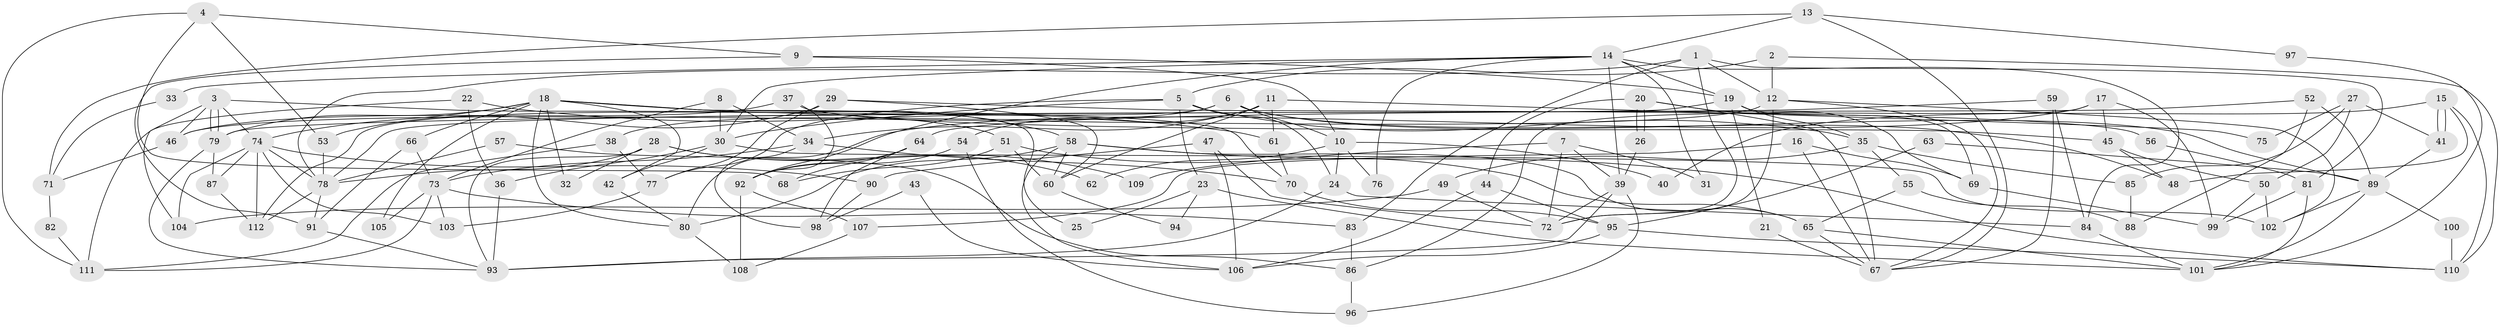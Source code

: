 // Generated by graph-tools (version 1.1) at 2025/26/03/09/25 03:26:20]
// undirected, 112 vertices, 224 edges
graph export_dot {
graph [start="1"]
  node [color=gray90,style=filled];
  1;
  2;
  3;
  4;
  5;
  6;
  7;
  8;
  9;
  10;
  11;
  12;
  13;
  14;
  15;
  16;
  17;
  18;
  19;
  20;
  21;
  22;
  23;
  24;
  25;
  26;
  27;
  28;
  29;
  30;
  31;
  32;
  33;
  34;
  35;
  36;
  37;
  38;
  39;
  40;
  41;
  42;
  43;
  44;
  45;
  46;
  47;
  48;
  49;
  50;
  51;
  52;
  53;
  54;
  55;
  56;
  57;
  58;
  59;
  60;
  61;
  62;
  63;
  64;
  65;
  66;
  67;
  68;
  69;
  70;
  71;
  72;
  73;
  74;
  75;
  76;
  77;
  78;
  79;
  80;
  81;
  82;
  83;
  84;
  85;
  86;
  87;
  88;
  89;
  90;
  91;
  92;
  93;
  94;
  95;
  96;
  97;
  98;
  99;
  100;
  101;
  102;
  103;
  104;
  105;
  106;
  107;
  108;
  109;
  110;
  111;
  112;
  1 -- 78;
  1 -- 72;
  1 -- 12;
  1 -- 81;
  1 -- 83;
  2 -- 12;
  2 -- 5;
  2 -- 110;
  3 -- 74;
  3 -- 79;
  3 -- 79;
  3 -- 46;
  3 -- 51;
  3 -- 104;
  4 -- 9;
  4 -- 53;
  4 -- 68;
  4 -- 111;
  5 -- 35;
  5 -- 77;
  5 -- 23;
  5 -- 24;
  5 -- 30;
  6 -- 48;
  6 -- 10;
  6 -- 38;
  6 -- 89;
  6 -- 112;
  7 -- 72;
  7 -- 39;
  7 -- 31;
  7 -- 109;
  8 -- 30;
  8 -- 73;
  8 -- 34;
  9 -- 19;
  9 -- 91;
  9 -- 10;
  10 -- 24;
  10 -- 40;
  10 -- 62;
  10 -- 76;
  11 -- 34;
  11 -- 60;
  11 -- 54;
  11 -- 61;
  11 -- 75;
  12 -- 67;
  12 -- 46;
  12 -- 72;
  12 -- 102;
  13 -- 14;
  13 -- 67;
  13 -- 71;
  13 -- 97;
  14 -- 39;
  14 -- 84;
  14 -- 19;
  14 -- 30;
  14 -- 31;
  14 -- 33;
  14 -- 76;
  14 -- 92;
  15 -- 110;
  15 -- 41;
  15 -- 41;
  15 -- 40;
  15 -- 48;
  16 -- 107;
  16 -- 67;
  16 -- 69;
  17 -- 80;
  17 -- 99;
  17 -- 45;
  17 -- 86;
  18 -- 74;
  18 -- 70;
  18 -- 25;
  18 -- 32;
  18 -- 42;
  18 -- 58;
  18 -- 66;
  18 -- 79;
  18 -- 80;
  18 -- 105;
  19 -- 78;
  19 -- 21;
  19 -- 35;
  19 -- 69;
  20 -- 26;
  20 -- 26;
  20 -- 69;
  20 -- 44;
  20 -- 67;
  21 -- 67;
  22 -- 36;
  22 -- 61;
  22 -- 111;
  23 -- 101;
  23 -- 25;
  23 -- 94;
  24 -- 93;
  24 -- 84;
  26 -- 39;
  27 -- 50;
  27 -- 41;
  27 -- 75;
  27 -- 85;
  28 -- 93;
  28 -- 78;
  28 -- 32;
  28 -- 62;
  28 -- 109;
  29 -- 77;
  29 -- 60;
  29 -- 53;
  29 -- 56;
  30 -- 36;
  30 -- 42;
  30 -- 102;
  33 -- 71;
  34 -- 98;
  34 -- 70;
  34 -- 73;
  35 -- 55;
  35 -- 49;
  35 -- 85;
  36 -- 93;
  37 -- 45;
  37 -- 46;
  37 -- 92;
  38 -- 111;
  38 -- 77;
  39 -- 96;
  39 -- 72;
  39 -- 93;
  41 -- 89;
  42 -- 80;
  43 -- 98;
  43 -- 106;
  44 -- 95;
  44 -- 106;
  45 -- 50;
  45 -- 48;
  46 -- 71;
  47 -- 72;
  47 -- 106;
  47 -- 90;
  49 -- 104;
  49 -- 72;
  50 -- 102;
  50 -- 99;
  51 -- 65;
  51 -- 60;
  51 -- 68;
  52 -- 79;
  52 -- 89;
  52 -- 88;
  53 -- 78;
  54 -- 92;
  54 -- 96;
  55 -- 65;
  55 -- 88;
  56 -- 81;
  57 -- 86;
  57 -- 78;
  58 -- 80;
  58 -- 60;
  58 -- 65;
  58 -- 106;
  58 -- 110;
  59 -- 67;
  59 -- 64;
  59 -- 84;
  60 -- 94;
  61 -- 70;
  63 -- 95;
  63 -- 89;
  64 -- 92;
  64 -- 68;
  64 -- 98;
  65 -- 101;
  65 -- 67;
  66 -- 73;
  66 -- 91;
  69 -- 99;
  70 -- 95;
  71 -- 82;
  73 -- 111;
  73 -- 83;
  73 -- 103;
  73 -- 105;
  74 -- 78;
  74 -- 87;
  74 -- 90;
  74 -- 103;
  74 -- 104;
  74 -- 112;
  77 -- 103;
  78 -- 112;
  78 -- 91;
  79 -- 87;
  79 -- 93;
  80 -- 108;
  81 -- 101;
  81 -- 99;
  82 -- 111;
  83 -- 86;
  84 -- 101;
  85 -- 88;
  86 -- 96;
  87 -- 112;
  89 -- 102;
  89 -- 100;
  89 -- 101;
  90 -- 98;
  91 -- 93;
  92 -- 107;
  92 -- 108;
  95 -- 106;
  95 -- 110;
  97 -- 101;
  100 -- 110;
  107 -- 108;
}
